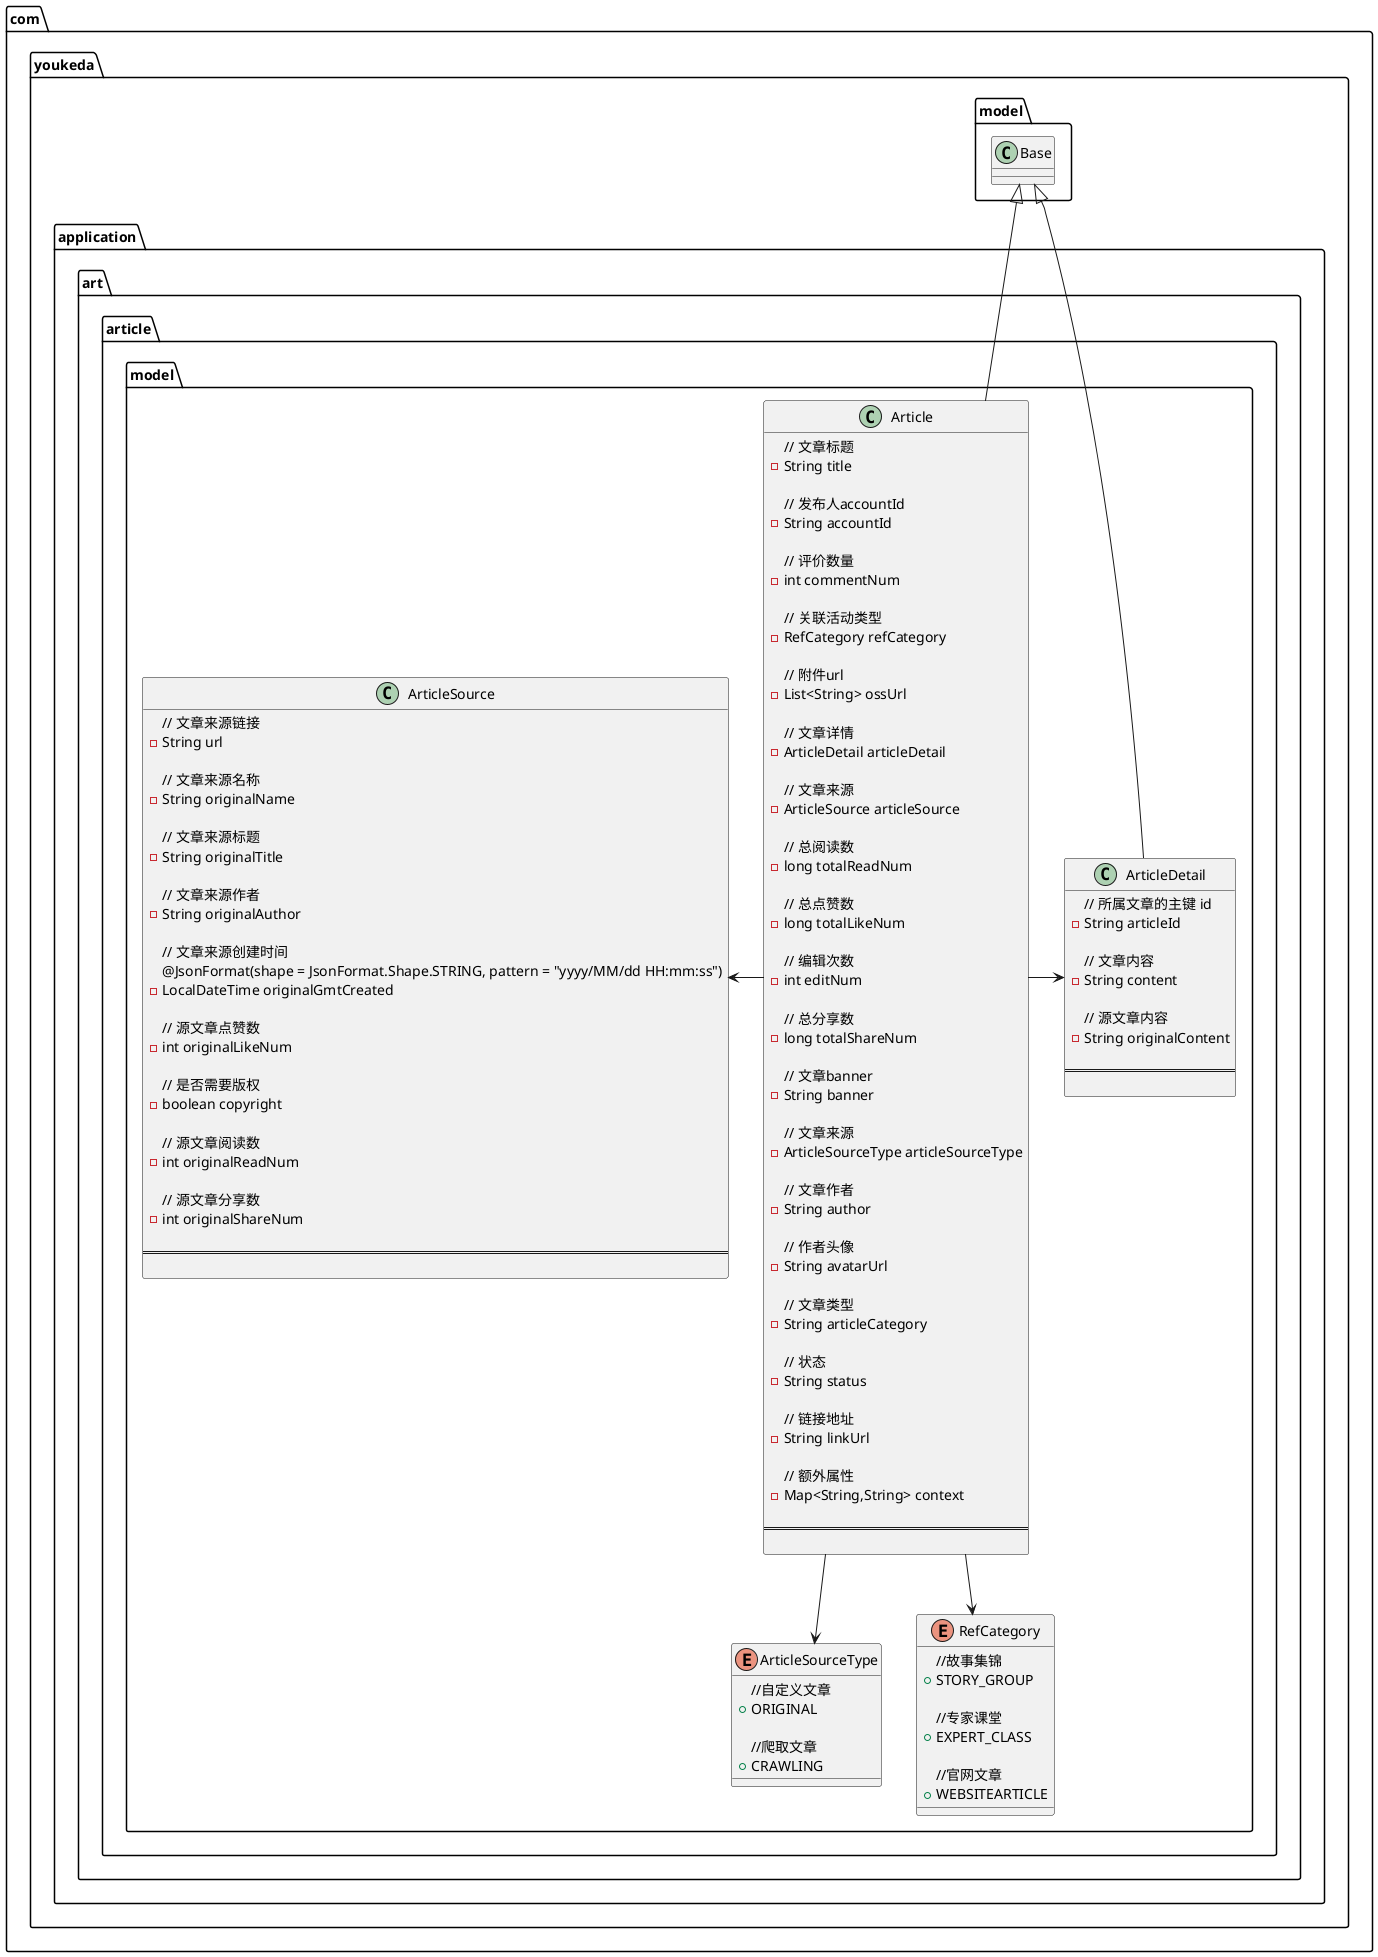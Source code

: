 @startuml

class com.youkeda.application.art.article.model.ArticleDetail {
// 所属文章的主键 id
- String articleId

// 文章内容
- String content

// 源文章内容
- String originalContent

====

}

class com.youkeda.application.art.article.model.ArticleSource {
// 文章来源链接
- String url

// 文章来源名称
- String originalName

// 文章来源标题
- String originalTitle

// 文章来源作者
- String originalAuthor

// 文章来源创建时间
@JsonFormat(shape = JsonFormat.Shape.STRING, pattern = "yyyy/MM/dd HH:mm:ss")
- LocalDateTime originalGmtCreated

// 源文章点赞数
- int originalLikeNum

// 是否需要版权
- boolean copyright

// 源文章阅读数
- int originalReadNum

// 源文章分享数
- int originalShareNum

====

}
class com.youkeda.application.art.article.model.Article {
// 文章标题
- String title

// 发布人accountId
- String accountId

// 评价数量
- int commentNum

// 关联活动类型
- RefCategory refCategory

// 附件url
- List<String> ossUrl

// 文章详情
- ArticleDetail articleDetail

// 文章来源
- ArticleSource articleSource

// 总阅读数
- long totalReadNum

// 总点赞数
- long totalLikeNum

// 编辑次数
- int editNum

// 总分享数
- long totalShareNum

// 文章banner
- String banner

// 文章来源
- ArticleSourceType articleSourceType

// 文章作者
- String author

// 作者头像
- String avatarUrl

// 文章类型
- String articleCategory

// 状态
- String status

// 链接地址
- String linkUrl

// 额外属性
- Map<String,String> context

====

}

enum com.youkeda.application.art.article.model.ArticleSourceType {
//自定义文章
+  ORIGINAL

//爬取文章
+  CRAWLING
}

enum com.youkeda.application.art.article.model.RefCategory {
//故事集锦
+  STORY_GROUP

//专家课堂
+  EXPERT_CLASS

//官网文章
+  WEBSITEARTICLE
}


com.youkeda.model.Base <|-- com.youkeda.application.art.article.model.ArticleDetail
com.youkeda.model.Base <|-- com.youkeda.application.art.article.model.Article

com.youkeda.application.art.article.model.Article -right-> com.youkeda.application.art.article.model.ArticleDetail
com.youkeda.application.art.article.model.Article -left-> com.youkeda.application.art.article.model.ArticleSource
com.youkeda.application.art.article.model.Article --> com.youkeda.application.art.article.model.ArticleSourceType
com.youkeda.application.art.article.model.Article --> com.youkeda.application.art.article.model.RefCategory

@enduml
